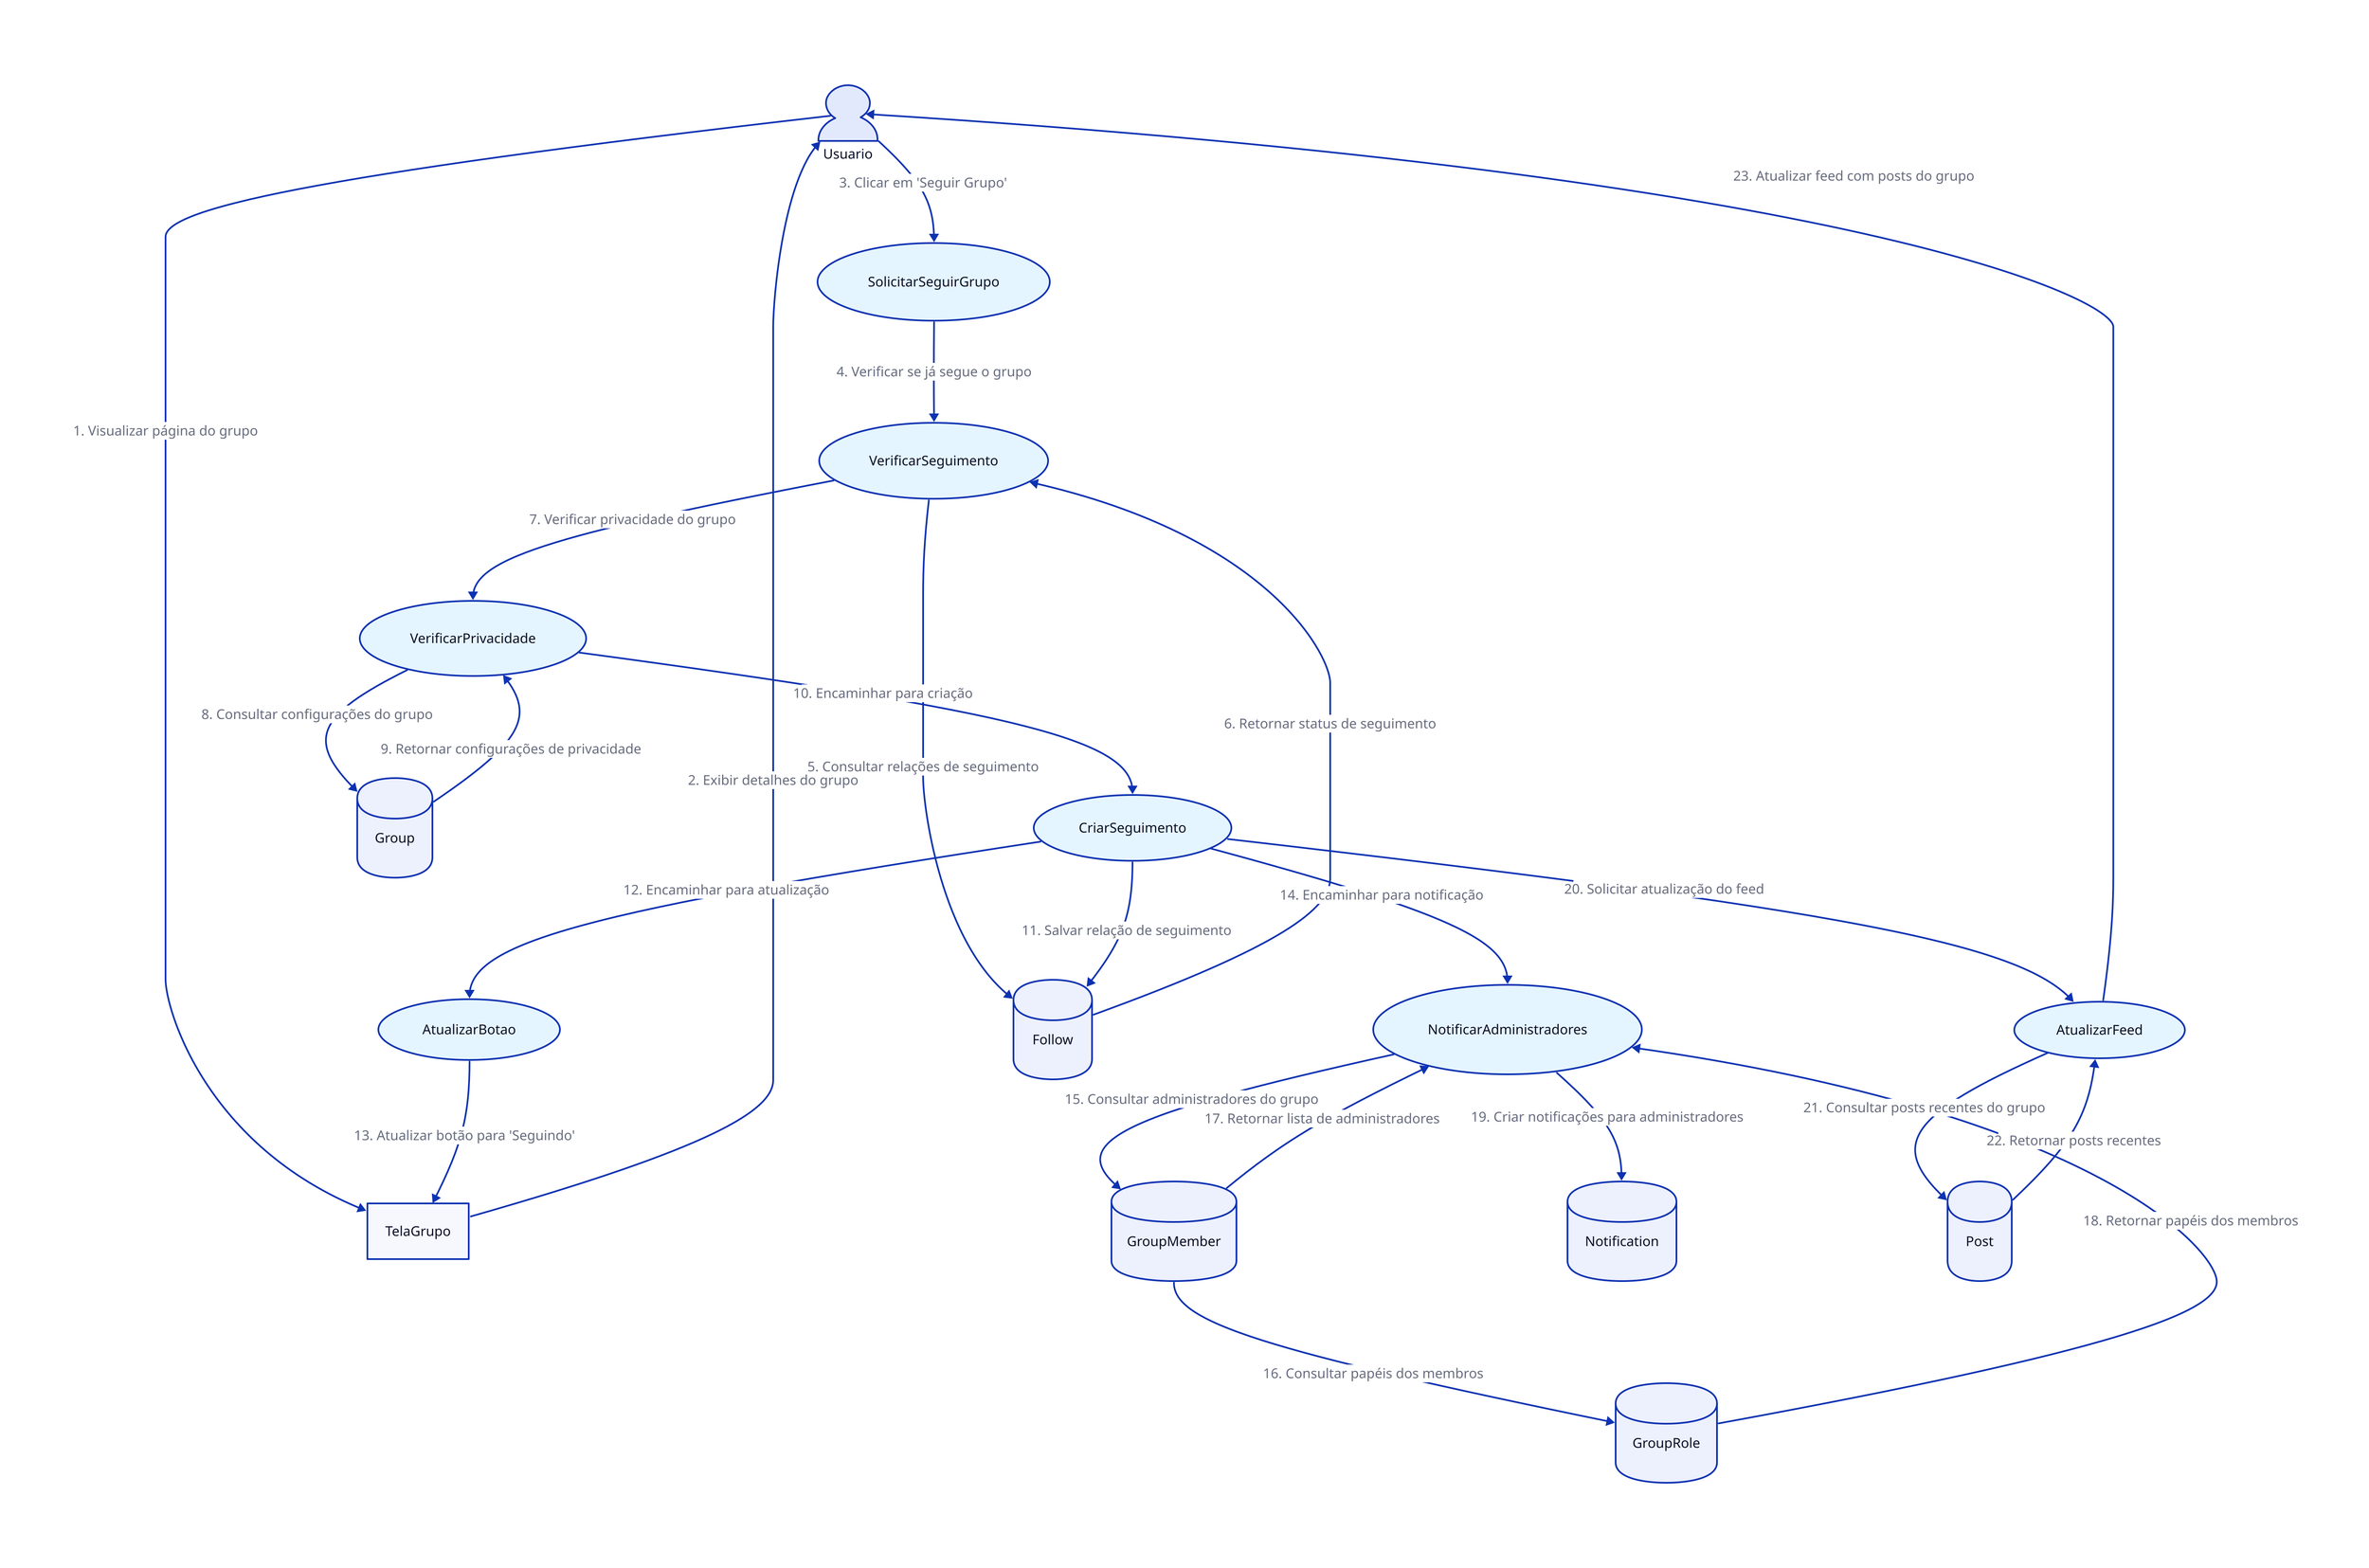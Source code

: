 Usuario: {
  shape: person
}

TelaGrupo: {
  shape: rectangle
}

SolicitarSeguirGrupo: {
  shape: oval
  style.fill: "#E5F5FF"
}

VerificarSeguimento: {
  shape: oval
  style.fill: "#E5F5FF"
}

VerificarPrivacidade: {
  shape: oval
  style.fill: "#E5F5FF"
}

CriarSeguimento: {
  shape: oval
  style.fill: "#E5F5FF"
}

AtualizarBotao: {
  shape: oval
  style.fill: "#E5F5FF"
}

NotificarAdministradores: {
  shape: oval
  style.fill: "#E5F5FF"
}

AtualizarFeed: {
  shape: oval
  style.fill: "#E5F5FF"
}

Group: {
  shape: cylinder
}

Follow: {
  shape: cylinder
}

GroupMember: {
  shape: cylinder
}

GroupRole: {
  shape: cylinder
}

Notification: {
  shape: cylinder
}

Post: {
  shape: cylinder
}

Usuario -> TelaGrupo: "1. Visualizar página do grupo"
TelaGrupo -> Usuario: "2. Exibir detalhes do grupo"
Usuario -> SolicitarSeguirGrupo: "3. Clicar em 'Seguir Grupo'"
SolicitarSeguirGrupo -> VerificarSeguimento: "4. Verificar se já segue o grupo"
VerificarSeguimento -> Follow: "5. Consultar relações de seguimento"
Follow -> VerificarSeguimento: "6. Retornar status de seguimento"
VerificarSeguimento -> VerificarPrivacidade: "7. Verificar privacidade do grupo"
VerificarPrivacidade -> Group: "8. Consultar configurações do grupo"
Group -> VerificarPrivacidade: "9. Retornar configurações de privacidade"
VerificarPrivacidade -> CriarSeguimento: "10. Encaminhar para criação"
CriarSeguimento -> Follow: "11. Salvar relação de seguimento"
CriarSeguimento -> AtualizarBotao: "12. Encaminhar para atualização"
AtualizarBotao -> TelaGrupo: "13. Atualizar botão para 'Seguindo'"
CriarSeguimento -> NotificarAdministradores: "14. Encaminhar para notificação"
NotificarAdministradores -> GroupMember: "15. Consultar administradores do grupo"
GroupMember -> GroupRole: "16. Consultar papéis dos membros"
GroupMember -> NotificarAdministradores: "17. Retornar lista de administradores"
GroupRole -> NotificarAdministradores: "18. Retornar papéis dos membros"
NotificarAdministradores -> Notification: "19. Criar notificações para administradores"
CriarSeguimento -> AtualizarFeed: "20. Solicitar atualização do feed"
AtualizarFeed -> Post: "21. Consultar posts recentes do grupo"
Post -> AtualizarFeed: "22. Retornar posts recentes"
AtualizarFeed -> Usuario: "23. Atualizar feed com posts do grupo"
